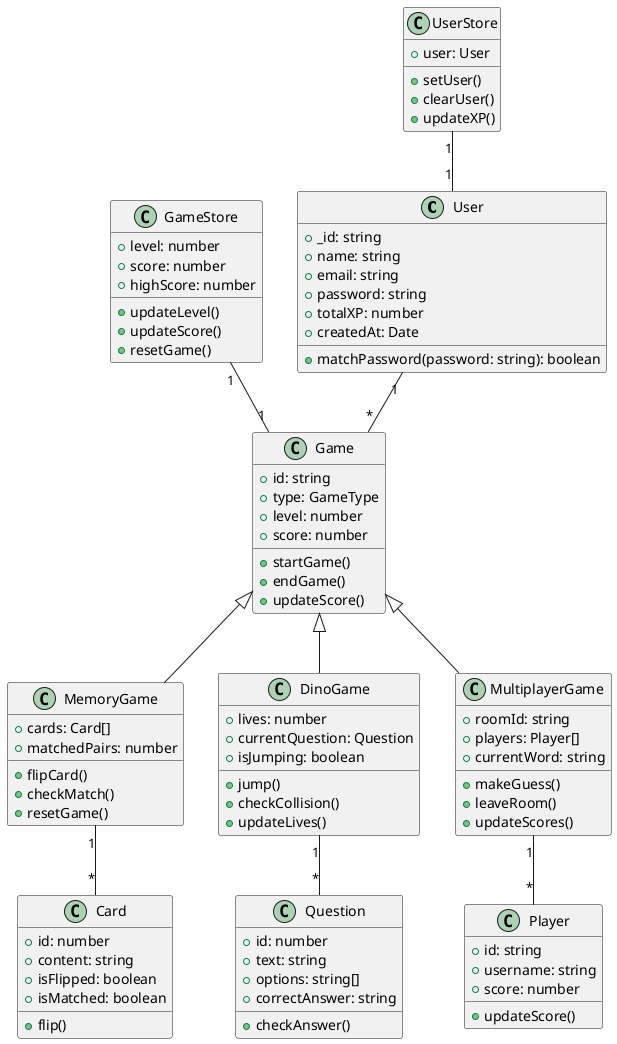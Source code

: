@startuml

' User Management
class User {
  +_id: string
  +name: string
  +email: string
  +password: string
  +totalXP: number
  +createdAt: Date
  +matchPassword(password: string): boolean
}

' Game Components
class Game {
  +id: string
  +type: GameType
  +level: number
  +score: number
  +startGame()
  +endGame()
  +updateScore()
}

class MemoryGame {
  +cards: Card[]
  +matchedPairs: number
  +flipCard()
  +checkMatch()
  +resetGame()
}

class DinoGame {
  +lives: number
  +currentQuestion: Question
  +isJumping: boolean
  +jump()
  +checkCollision()
  +updateLives()
}

class MultiplayerGame {
  +roomId: string
  +players: Player[]
  +currentWord: string
  +makeGuess()
  +leaveRoom()
  +updateScores()
}

' Game Elements
class Card {
  +id: number
  +content: string
  +isFlipped: boolean
  +isMatched: boolean
  +flip()
}

class Question {
  +id: number
  +text: string
  +options: string[]
  +correctAnswer: string
  +checkAnswer()
}

class Player {
  +id: string
  +username: string
  +score: number
  +updateScore()
}

' Store Management
class UserStore {
  +user: User
  +setUser()
  +clearUser()
  +updateXP()
}

class GameStore {
  +level: number
  +score: number
  +highScore: number
  +updateLevel()
  +updateScore()
  +resetGame()
}

' Relationships
User "1" -- "*" Game
Game <|-- MemoryGame
Game <|-- DinoGame
Game <|-- MultiplayerGame
MemoryGame "1" -- "*" Card
DinoGame "1" -- "*" Question
MultiplayerGame "1" -- "*" Player
UserStore "1" -- "1" User
GameStore "1" -- "1" Game

@enduml